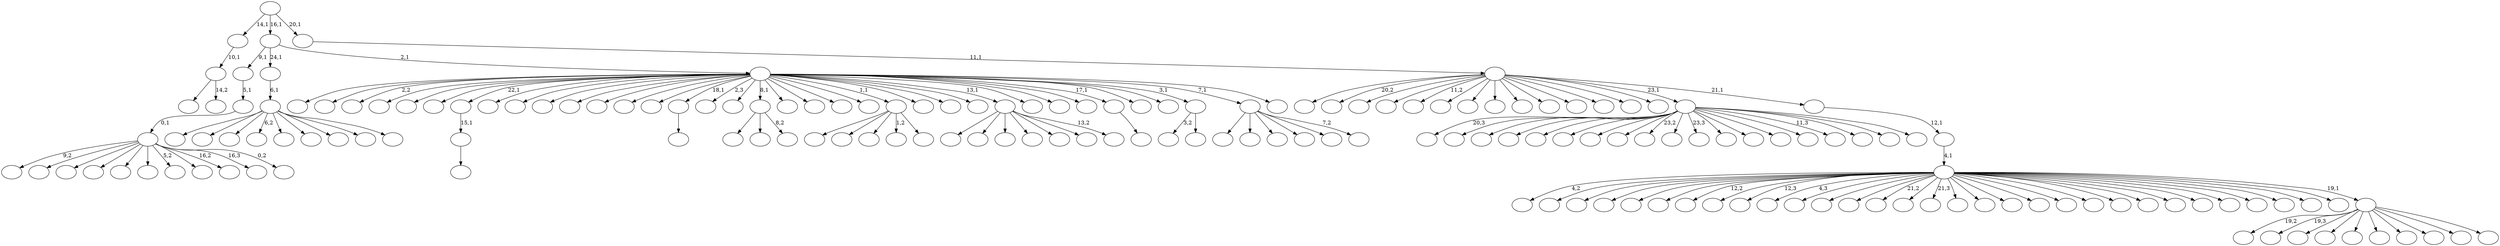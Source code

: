 digraph T {
	175 [label=""]
	174 [label=""]
	173 [label=""]
	172 [label=""]
	171 [label=""]
	170 [label=""]
	169 [label=""]
	168 [label=""]
	167 [label=""]
	166 [label=""]
	165 [label=""]
	164 [label=""]
	163 [label=""]
	162 [label=""]
	161 [label=""]
	160 [label=""]
	159 [label=""]
	158 [label=""]
	157 [label=""]
	156 [label=""]
	155 [label=""]
	154 [label=""]
	153 [label=""]
	152 [label=""]
	151 [label=""]
	150 [label=""]
	149 [label=""]
	148 [label=""]
	147 [label=""]
	146 [label=""]
	145 [label=""]
	144 [label=""]
	143 [label=""]
	142 [label=""]
	141 [label=""]
	140 [label=""]
	139 [label=""]
	138 [label=""]
	137 [label=""]
	136 [label=""]
	135 [label=""]
	134 [label=""]
	133 [label=""]
	132 [label=""]
	131 [label=""]
	130 [label=""]
	129 [label=""]
	128 [label=""]
	127 [label=""]
	126 [label=""]
	125 [label=""]
	124 [label=""]
	123 [label=""]
	122 [label=""]
	121 [label=""]
	120 [label=""]
	119 [label=""]
	118 [label=""]
	117 [label=""]
	116 [label=""]
	115 [label=""]
	114 [label=""]
	113 [label=""]
	112 [label=""]
	111 [label=""]
	110 [label=""]
	109 [label=""]
	108 [label=""]
	107 [label=""]
	106 [label=""]
	105 [label=""]
	104 [label=""]
	103 [label=""]
	102 [label=""]
	101 [label=""]
	100 [label=""]
	99 [label=""]
	98 [label=""]
	97 [label=""]
	96 [label=""]
	95 [label=""]
	94 [label=""]
	93 [label=""]
	92 [label=""]
	91 [label=""]
	90 [label=""]
	89 [label=""]
	88 [label=""]
	87 [label=""]
	86 [label=""]
	85 [label=""]
	84 [label=""]
	83 [label=""]
	82 [label=""]
	81 [label=""]
	80 [label=""]
	79 [label=""]
	78 [label=""]
	77 [label=""]
	76 [label=""]
	75 [label=""]
	74 [label=""]
	73 [label=""]
	72 [label=""]
	71 [label=""]
	70 [label=""]
	69 [label=""]
	68 [label=""]
	67 [label=""]
	66 [label=""]
	65 [label=""]
	64 [label=""]
	63 [label=""]
	62 [label=""]
	61 [label=""]
	60 [label=""]
	59 [label=""]
	58 [label=""]
	57 [label=""]
	56 [label=""]
	55 [label=""]
	54 [label=""]
	53 [label=""]
	52 [label=""]
	51 [label=""]
	50 [label=""]
	49 [label=""]
	48 [label=""]
	47 [label=""]
	46 [label=""]
	45 [label=""]
	44 [label=""]
	43 [label=""]
	42 [label=""]
	41 [label=""]
	40 [label=""]
	39 [label=""]
	38 [label=""]
	37 [label=""]
	36 [label=""]
	35 [label=""]
	34 [label=""]
	33 [label=""]
	32 [label=""]
	31 [label=""]
	30 [label=""]
	29 [label=""]
	28 [label=""]
	27 [label=""]
	26 [label=""]
	25 [label=""]
	24 [label=""]
	23 [label=""]
	22 [label=""]
	21 [label=""]
	20 [label=""]
	19 [label=""]
	18 [label=""]
	17 [label=""]
	16 [label=""]
	15 [label=""]
	14 [label=""]
	13 [label=""]
	12 [label=""]
	11 [label=""]
	10 [label=""]
	9 [label=""]
	8 [label=""]
	7 [label=""]
	6 [label=""]
	5 [label=""]
	4 [label=""]
	3 [label=""]
	2 [label=""]
	1 [label=""]
	0 [label=""]
	147 -> 148 [label=""]
	146 -> 147 [label="15,1"]
	97 -> 98 [label=""]
	81 -> 109 [label=""]
	81 -> 93 [label=""]
	81 -> 82 [label="8,2"]
	75 -> 160 [label=""]
	75 -> 76 [label="14,2"]
	74 -> 75 [label="10,1"]
	64 -> 154 [label=""]
	64 -> 105 [label=""]
	64 -> 90 [label=""]
	64 -> 85 [label="1,2"]
	64 -> 65 [label=""]
	53 -> 173 [label="9,2"]
	53 -> 172 [label=""]
	53 -> 169 [label=""]
	53 -> 167 [label=""]
	53 -> 152 [label=""]
	53 -> 133 [label=""]
	53 -> 123 [label="5,2"]
	53 -> 112 [label=""]
	53 -> 96 [label="16,2"]
	53 -> 92 [label="16,3"]
	53 -> 54 [label="0,2"]
	52 -> 53 [label="0,1"]
	51 -> 52 [label="5,1"]
	38 -> 165 [label=""]
	38 -> 143 [label=""]
	38 -> 131 [label=""]
	38 -> 87 [label=""]
	38 -> 59 [label=""]
	38 -> 43 [label=""]
	38 -> 39 [label="13,2"]
	31 -> 155 [label=""]
	31 -> 117 [label=""]
	31 -> 106 [label=""]
	31 -> 102 [label="6,2"]
	31 -> 83 [label=""]
	31 -> 58 [label=""]
	31 -> 49 [label=""]
	31 -> 42 [label=""]
	31 -> 32 [label=""]
	30 -> 31 [label="6,1"]
	26 -> 27 [label=""]
	16 -> 115 [label="3,2"]
	16 -> 17 [label=""]
	14 -> 151 [label=""]
	14 -> 91 [label=""]
	14 -> 77 [label=""]
	14 -> 66 [label=""]
	14 -> 19 [label=""]
	14 -> 15 [label="7,2"]
	12 -> 174 [label=""]
	12 -> 159 [label=""]
	12 -> 157 [label="2,2"]
	12 -> 156 [label=""]
	12 -> 150 [label=""]
	12 -> 149 [label=""]
	12 -> 146 [label="22,1"]
	12 -> 141 [label=""]
	12 -> 140 [label=""]
	12 -> 138 [label=""]
	12 -> 130 [label=""]
	12 -> 113 [label=""]
	12 -> 103 [label=""]
	12 -> 100 [label=""]
	12 -> 97 [label="18,1"]
	12 -> 95 [label="2,3"]
	12 -> 84 [label=""]
	12 -> 81 [label="8,1"]
	12 -> 79 [label=""]
	12 -> 78 [label=""]
	12 -> 72 [label=""]
	12 -> 71 [label=""]
	12 -> 64 [label="1,1"]
	12 -> 55 [label=""]
	12 -> 41 [label=""]
	12 -> 40 [label=""]
	12 -> 38 [label="13,1"]
	12 -> 35 [label=""]
	12 -> 29 [label=""]
	12 -> 28 [label=""]
	12 -> 26 [label="17,1"]
	12 -> 25 [label=""]
	12 -> 21 [label=""]
	12 -> 16 [label="3,1"]
	12 -> 14 [label="7,1"]
	12 -> 13 [label=""]
	11 -> 51 [label="9,1"]
	11 -> 30 [label="24,1"]
	11 -> 12 [label="2,1"]
	8 -> 171 [label="20,3"]
	8 -> 168 [label=""]
	8 -> 163 [label=""]
	8 -> 161 [label=""]
	8 -> 134 [label=""]
	8 -> 127 [label=""]
	8 -> 125 [label=""]
	8 -> 108 [label=""]
	8 -> 80 [label="23,2"]
	8 -> 70 [label=""]
	8 -> 69 [label="23,3"]
	8 -> 68 [label=""]
	8 -> 57 [label=""]
	8 -> 56 [label=""]
	8 -> 48 [label=""]
	8 -> 47 [label="11,3"]
	8 -> 37 [label=""]
	8 -> 10 [label=""]
	8 -> 9 [label=""]
	6 -> 175 [label="19,2"]
	6 -> 137 [label="19,3"]
	6 -> 129 [label=""]
	6 -> 114 [label=""]
	6 -> 111 [label=""]
	6 -> 89 [label=""]
	6 -> 86 [label=""]
	6 -> 62 [label=""]
	6 -> 50 [label=""]
	6 -> 7 [label=""]
	5 -> 170 [label="4,2"]
	5 -> 164 [label=""]
	5 -> 162 [label=""]
	5 -> 158 [label=""]
	5 -> 145 [label=""]
	5 -> 144 [label=""]
	5 -> 142 [label="12,2"]
	5 -> 135 [label=""]
	5 -> 132 [label="12,3"]
	5 -> 124 [label="4,3"]
	5 -> 122 [label=""]
	5 -> 121 [label=""]
	5 -> 120 [label=""]
	5 -> 119 [label="21,2"]
	5 -> 118 [label=""]
	5 -> 110 [label="21,3"]
	5 -> 107 [label=""]
	5 -> 101 [label=""]
	5 -> 94 [label=""]
	5 -> 88 [label=""]
	5 -> 73 [label=""]
	5 -> 61 [label=""]
	5 -> 60 [label=""]
	5 -> 46 [label=""]
	5 -> 45 [label=""]
	5 -> 44 [label=""]
	5 -> 36 [label=""]
	5 -> 33 [label=""]
	5 -> 24 [label=""]
	5 -> 22 [label=""]
	5 -> 20 [label=""]
	5 -> 6 [label="19,1"]
	4 -> 5 [label="4,1"]
	3 -> 4 [label="12,1"]
	2 -> 166 [label=""]
	2 -> 153 [label="20,2"]
	2 -> 139 [label=""]
	2 -> 136 [label=""]
	2 -> 128 [label="11,2"]
	2 -> 126 [label=""]
	2 -> 116 [label=""]
	2 -> 104 [label=""]
	2 -> 99 [label=""]
	2 -> 67 [label=""]
	2 -> 63 [label=""]
	2 -> 34 [label=""]
	2 -> 23 [label=""]
	2 -> 18 [label=""]
	2 -> 8 [label="23,1"]
	2 -> 3 [label="21,1"]
	1 -> 2 [label="11,1"]
	0 -> 74 [label="14,1"]
	0 -> 11 [label="16,1"]
	0 -> 1 [label="20,1"]
}
